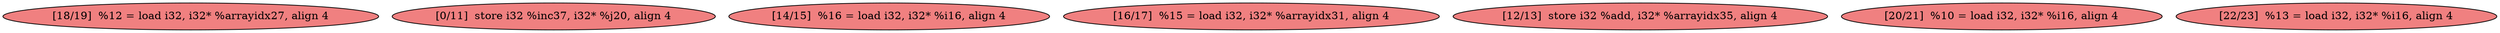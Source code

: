 
digraph G {


node332 [fillcolor=lightcoral,label="[18/19]  %12 = load i32, i32* %arrayidx27, align 4",shape=ellipse,style=filled ]
node327 [fillcolor=lightcoral,label="[0/11]  store i32 %inc37, i32* %j20, align 4",shape=ellipse,style=filled ]
node326 [fillcolor=lightcoral,label="[14/15]  %16 = load i32, i32* %i16, align 4",shape=ellipse,style=filled ]
node330 [fillcolor=lightcoral,label="[16/17]  %15 = load i32, i32* %arrayidx31, align 4",shape=ellipse,style=filled ]
node331 [fillcolor=lightcoral,label="[12/13]  store i32 %add, i32* %arrayidx35, align 4",shape=ellipse,style=filled ]
node328 [fillcolor=lightcoral,label="[20/21]  %10 = load i32, i32* %i16, align 4",shape=ellipse,style=filled ]
node329 [fillcolor=lightcoral,label="[22/23]  %13 = load i32, i32* %i16, align 4",shape=ellipse,style=filled ]



}
